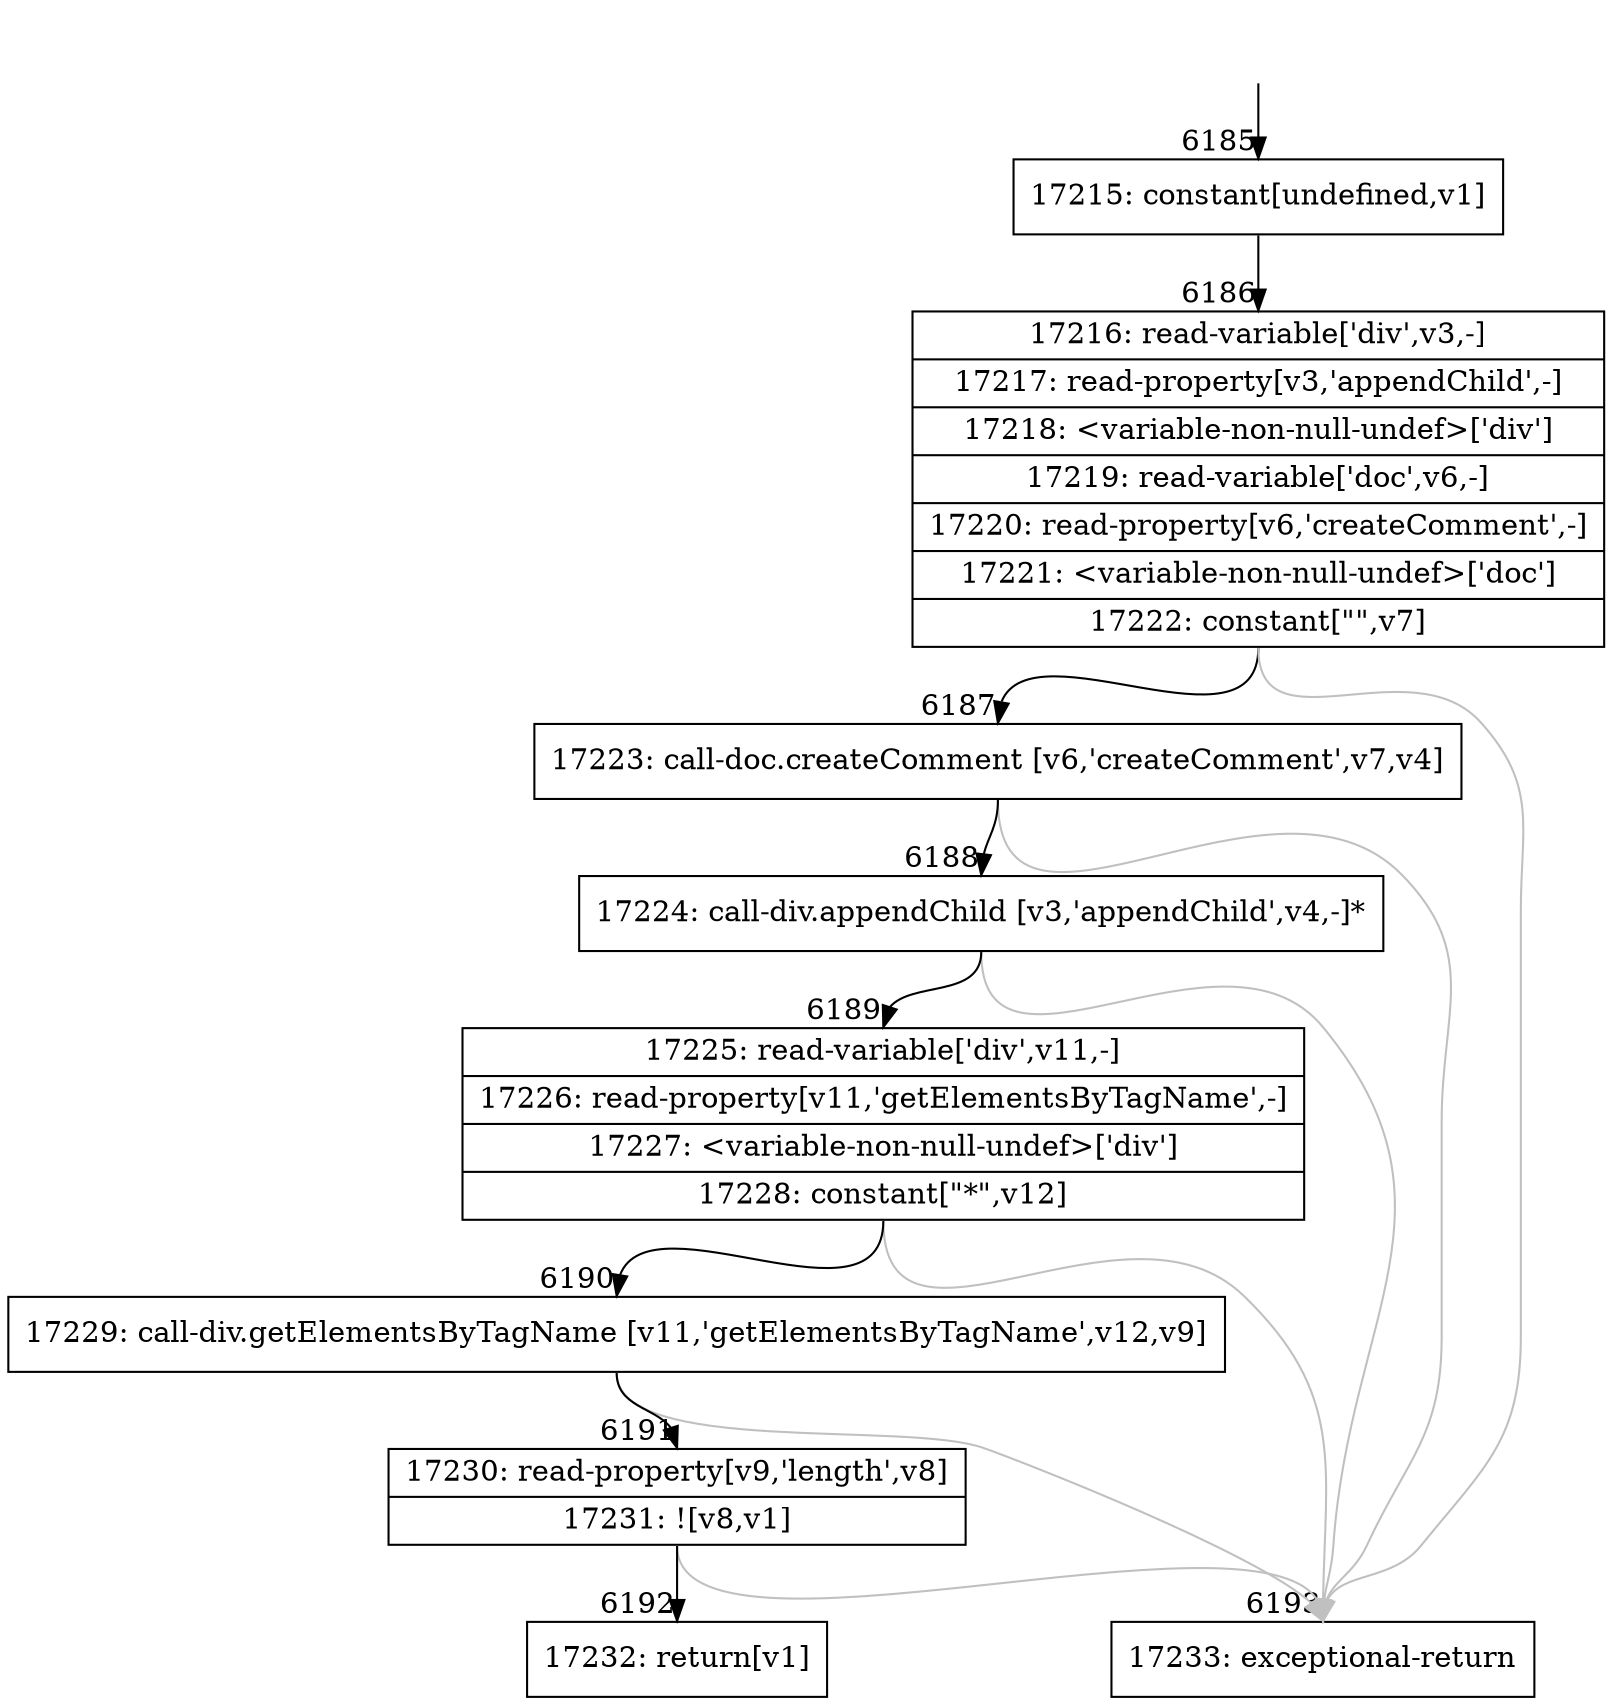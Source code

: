 digraph {
rankdir="TD"
BB_entry490[shape=none,label=""];
BB_entry490 -> BB6185 [tailport=s, headport=n, headlabel="    6185"]
BB6185 [shape=record label="{17215: constant[undefined,v1]}" ] 
BB6185 -> BB6186 [tailport=s, headport=n, headlabel="      6186"]
BB6186 [shape=record label="{17216: read-variable['div',v3,-]|17217: read-property[v3,'appendChild',-]|17218: \<variable-non-null-undef\>['div']|17219: read-variable['doc',v6,-]|17220: read-property[v6,'createComment',-]|17221: \<variable-non-null-undef\>['doc']|17222: constant[\"\",v7]}" ] 
BB6186 -> BB6187 [tailport=s, headport=n, headlabel="      6187"]
BB6186 -> BB6193 [tailport=s, headport=n, color=gray, headlabel="      6193"]
BB6187 [shape=record label="{17223: call-doc.createComment [v6,'createComment',v7,v4]}" ] 
BB6187 -> BB6188 [tailport=s, headport=n, headlabel="      6188"]
BB6187 -> BB6193 [tailport=s, headport=n, color=gray]
BB6188 [shape=record label="{17224: call-div.appendChild [v3,'appendChild',v4,-]*}" ] 
BB6188 -> BB6189 [tailport=s, headport=n, headlabel="      6189"]
BB6188 -> BB6193 [tailport=s, headport=n, color=gray]
BB6189 [shape=record label="{17225: read-variable['div',v11,-]|17226: read-property[v11,'getElementsByTagName',-]|17227: \<variable-non-null-undef\>['div']|17228: constant[\"*\",v12]}" ] 
BB6189 -> BB6190 [tailport=s, headport=n, headlabel="      6190"]
BB6189 -> BB6193 [tailport=s, headport=n, color=gray]
BB6190 [shape=record label="{17229: call-div.getElementsByTagName [v11,'getElementsByTagName',v12,v9]}" ] 
BB6190 -> BB6191 [tailport=s, headport=n, headlabel="      6191"]
BB6190 -> BB6193 [tailport=s, headport=n, color=gray]
BB6191 [shape=record label="{17230: read-property[v9,'length',v8]|17231: ![v8,v1]}" ] 
BB6191 -> BB6192 [tailport=s, headport=n, headlabel="      6192"]
BB6191 -> BB6193 [tailport=s, headport=n, color=gray]
BB6192 [shape=record label="{17232: return[v1]}" ] 
BB6193 [shape=record label="{17233: exceptional-return}" ] 
//#$~ 4924
}

